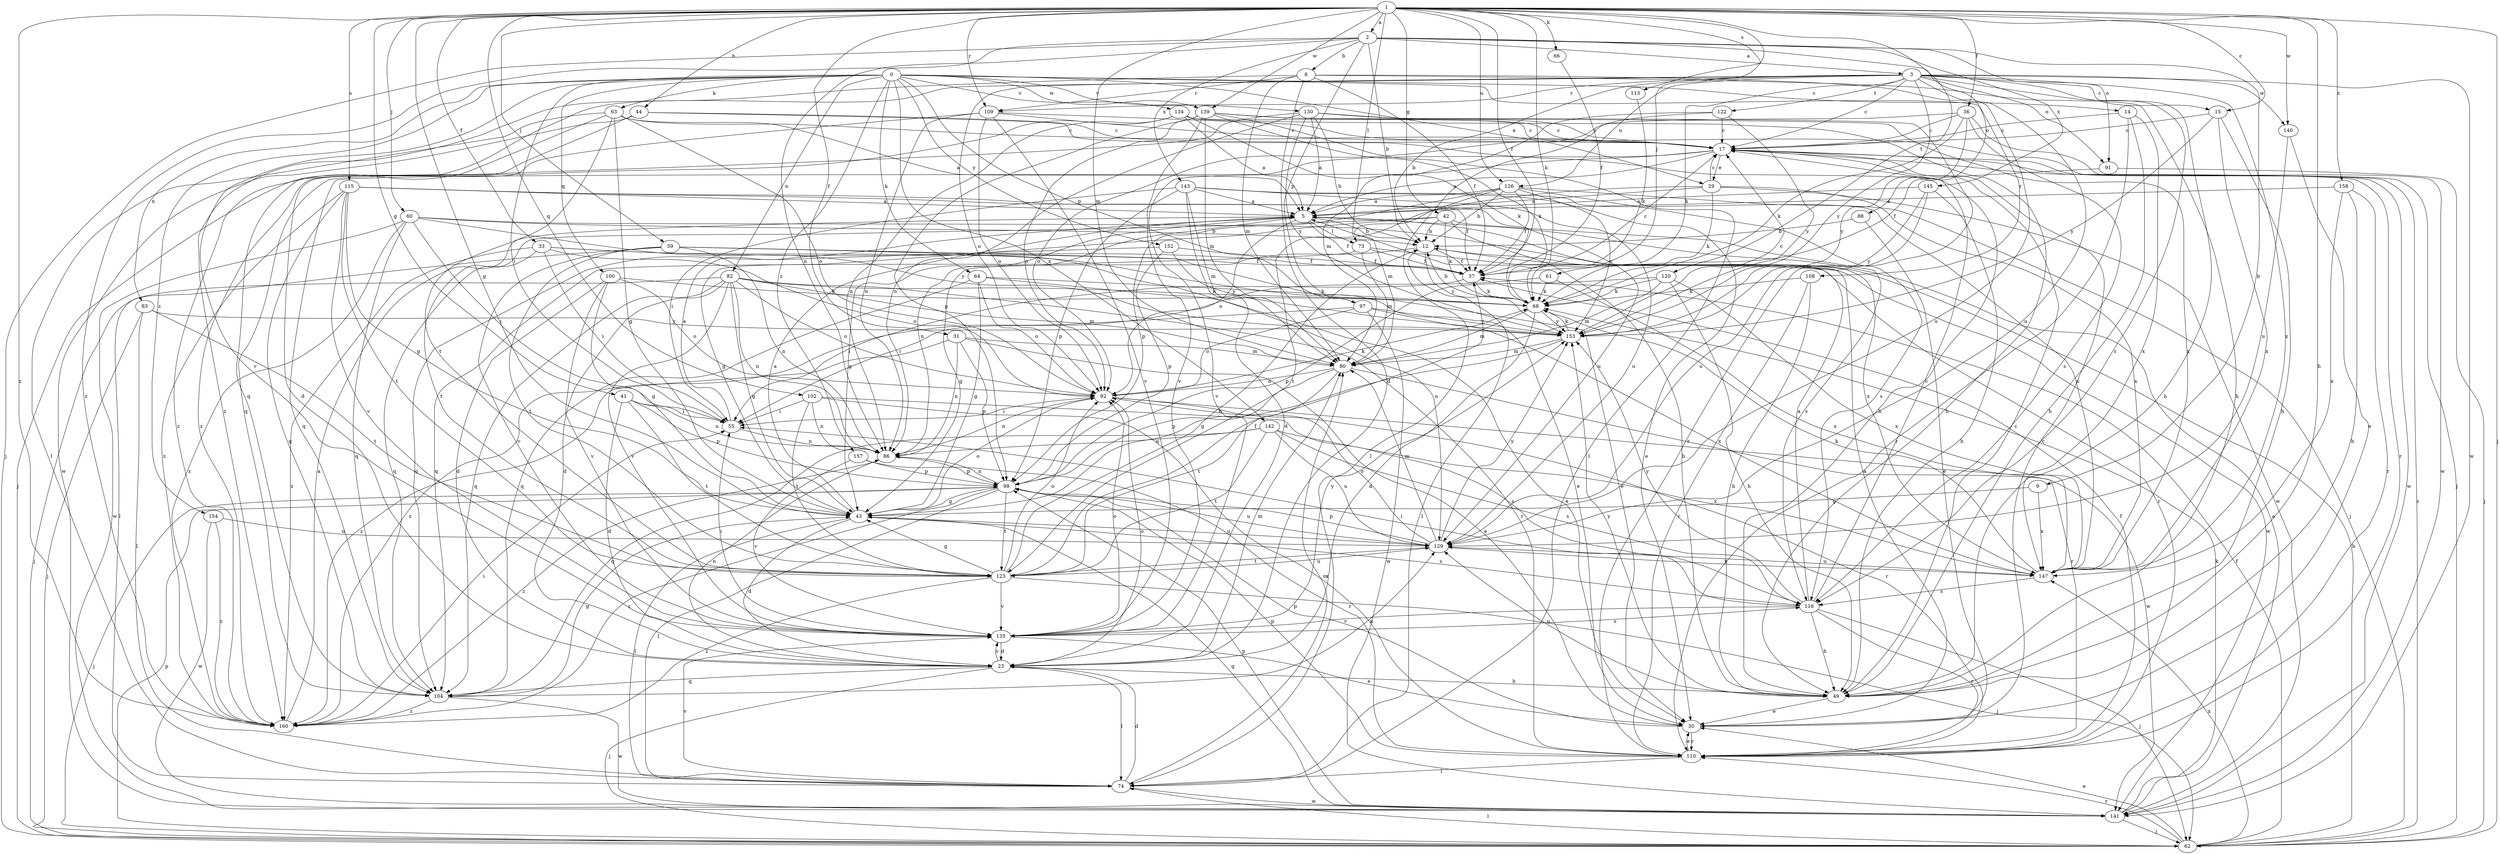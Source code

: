 strict digraph  {
0;
1;
2;
3;
5;
8;
9;
12;
14;
15;
17;
23;
29;
30;
31;
33;
36;
37;
41;
42;
43;
44;
49;
55;
59;
60;
61;
62;
63;
64;
66;
68;
73;
74;
80;
82;
83;
86;
88;
91;
92;
97;
98;
100;
102;
104;
108;
109;
110;
113;
115;
116;
120;
122;
123;
126;
129;
130;
134;
135;
139;
140;
141;
142;
143;
145;
147;
152;
153;
154;
157;
158;
160;
0 -> 14  [label=c];
0 -> 29  [label=e];
0 -> 55  [label=i];
0 -> 63  [label=k];
0 -> 64  [label=k];
0 -> 82  [label=n];
0 -> 83  [label=n];
0 -> 97  [label=p];
0 -> 100  [label=q];
0 -> 108  [label=r];
0 -> 130  [label=v];
0 -> 134  [label=v];
0 -> 135  [label=v];
0 -> 139  [label=w];
0 -> 142  [label=x];
0 -> 152  [label=y];
0 -> 154  [label=z];
0 -> 157  [label=z];
1 -> 2  [label=a];
1 -> 15  [label=c];
1 -> 31  [label=f];
1 -> 33  [label=f];
1 -> 36  [label=f];
1 -> 37  [label=f];
1 -> 41  [label=g];
1 -> 42  [label=g];
1 -> 43  [label=g];
1 -> 44  [label=h];
1 -> 49  [label=h];
1 -> 59  [label=j];
1 -> 60  [label=j];
1 -> 61  [label=j];
1 -> 62  [label=j];
1 -> 66  [label=k];
1 -> 68  [label=k];
1 -> 73  [label=l];
1 -> 80  [label=m];
1 -> 102  [label=q];
1 -> 109  [label=r];
1 -> 113  [label=s];
1 -> 115  [label=s];
1 -> 120  [label=t];
1 -> 126  [label=u];
1 -> 139  [label=w];
1 -> 140  [label=w];
1 -> 158  [label=z];
1 -> 160  [label=z];
2 -> 3  [label=a];
2 -> 8  [label=b];
2 -> 9  [label=b];
2 -> 12  [label=b];
2 -> 62  [label=j];
2 -> 86  [label=n];
2 -> 88  [label=o];
2 -> 91  [label=o];
2 -> 97  [label=p];
2 -> 143  [label=x];
2 -> 145  [label=x];
2 -> 160  [label=z];
3 -> 12  [label=b];
3 -> 15  [label=c];
3 -> 17  [label=c];
3 -> 49  [label=h];
3 -> 68  [label=k];
3 -> 91  [label=o];
3 -> 92  [label=o];
3 -> 104  [label=q];
3 -> 109  [label=r];
3 -> 116  [label=s];
3 -> 122  [label=t];
3 -> 126  [label=u];
3 -> 129  [label=u];
3 -> 140  [label=w];
3 -> 141  [label=w];
3 -> 147  [label=x];
3 -> 153  [label=y];
5 -> 12  [label=b];
5 -> 37  [label=f];
5 -> 43  [label=g];
5 -> 73  [label=l];
5 -> 86  [label=n];
5 -> 92  [label=o];
8 -> 23  [label=d];
8 -> 37  [label=f];
8 -> 49  [label=h];
8 -> 80  [label=m];
8 -> 109  [label=r];
8 -> 129  [label=u];
8 -> 160  [label=z];
9 -> 43  [label=g];
9 -> 147  [label=x];
12 -> 37  [label=f];
12 -> 43  [label=g];
12 -> 74  [label=l];
12 -> 141  [label=w];
12 -> 153  [label=y];
14 -> 17  [label=c];
14 -> 49  [label=h];
14 -> 110  [label=r];
14 -> 147  [label=x];
15 -> 17  [label=c];
15 -> 49  [label=h];
15 -> 147  [label=x];
15 -> 153  [label=y];
17 -> 5  [label=a];
17 -> 29  [label=e];
17 -> 104  [label=q];
17 -> 110  [label=r];
17 -> 135  [label=v];
17 -> 141  [label=w];
23 -> 49  [label=h];
23 -> 62  [label=j];
23 -> 74  [label=l];
23 -> 80  [label=m];
23 -> 86  [label=n];
23 -> 92  [label=o];
23 -> 104  [label=q];
23 -> 135  [label=v];
29 -> 5  [label=a];
29 -> 17  [label=c];
29 -> 68  [label=k];
29 -> 123  [label=t];
29 -> 141  [label=w];
29 -> 147  [label=x];
30 -> 5  [label=a];
30 -> 17  [label=c];
30 -> 98  [label=p];
30 -> 110  [label=r];
31 -> 30  [label=e];
31 -> 80  [label=m];
31 -> 86  [label=n];
31 -> 98  [label=p];
31 -> 160  [label=z];
33 -> 30  [label=e];
33 -> 37  [label=f];
33 -> 55  [label=i];
33 -> 92  [label=o];
33 -> 104  [label=q];
33 -> 160  [label=z];
36 -> 17  [label=c];
36 -> 68  [label=k];
36 -> 92  [label=o];
36 -> 116  [label=s];
36 -> 141  [label=w];
36 -> 153  [label=y];
37 -> 17  [label=c];
37 -> 55  [label=i];
37 -> 68  [label=k];
41 -> 23  [label=d];
41 -> 55  [label=i];
41 -> 86  [label=n];
41 -> 98  [label=p];
41 -> 123  [label=t];
42 -> 12  [label=b];
42 -> 43  [label=g];
42 -> 49  [label=h];
42 -> 68  [label=k];
42 -> 116  [label=s];
42 -> 123  [label=t];
43 -> 5  [label=a];
43 -> 23  [label=d];
43 -> 74  [label=l];
43 -> 92  [label=o];
43 -> 116  [label=s];
43 -> 129  [label=u];
44 -> 17  [label=c];
44 -> 23  [label=d];
44 -> 49  [label=h];
44 -> 141  [label=w];
49 -> 17  [label=c];
49 -> 30  [label=e];
49 -> 129  [label=u];
49 -> 153  [label=y];
55 -> 5  [label=a];
55 -> 86  [label=n];
59 -> 30  [label=e];
59 -> 37  [label=f];
59 -> 74  [label=l];
59 -> 86  [label=n];
59 -> 123  [label=t];
59 -> 129  [label=u];
59 -> 135  [label=v];
60 -> 12  [label=b];
60 -> 55  [label=i];
60 -> 104  [label=q];
60 -> 141  [label=w];
60 -> 147  [label=x];
60 -> 153  [label=y];
60 -> 160  [label=z];
61 -> 55  [label=i];
61 -> 68  [label=k];
61 -> 147  [label=x];
62 -> 12  [label=b];
62 -> 17  [label=c];
62 -> 30  [label=e];
62 -> 37  [label=f];
62 -> 74  [label=l];
62 -> 98  [label=p];
62 -> 110  [label=r];
62 -> 147  [label=x];
63 -> 5  [label=a];
63 -> 17  [label=c];
63 -> 43  [label=g];
63 -> 74  [label=l];
63 -> 92  [label=o];
63 -> 123  [label=t];
63 -> 160  [label=z];
64 -> 30  [label=e];
64 -> 43  [label=g];
64 -> 68  [label=k];
64 -> 92  [label=o];
64 -> 104  [label=q];
66 -> 37  [label=f];
68 -> 12  [label=b];
68 -> 23  [label=d];
68 -> 80  [label=m];
68 -> 153  [label=y];
73 -> 37  [label=f];
73 -> 80  [label=m];
73 -> 104  [label=q];
73 -> 110  [label=r];
74 -> 23  [label=d];
74 -> 80  [label=m];
74 -> 135  [label=v];
74 -> 141  [label=w];
80 -> 92  [label=o];
80 -> 98  [label=p];
80 -> 110  [label=r];
80 -> 123  [label=t];
82 -> 23  [label=d];
82 -> 43  [label=g];
82 -> 62  [label=j];
82 -> 68  [label=k];
82 -> 80  [label=m];
82 -> 86  [label=n];
82 -> 92  [label=o];
82 -> 104  [label=q];
82 -> 110  [label=r];
82 -> 135  [label=v];
83 -> 62  [label=j];
83 -> 74  [label=l];
83 -> 123  [label=t];
83 -> 153  [label=y];
86 -> 98  [label=p];
86 -> 160  [label=z];
88 -> 12  [label=b];
88 -> 30  [label=e];
91 -> 37  [label=f];
91 -> 62  [label=j];
92 -> 55  [label=i];
92 -> 68  [label=k];
92 -> 86  [label=n];
92 -> 110  [label=r];
92 -> 141  [label=w];
97 -> 92  [label=o];
97 -> 141  [label=w];
97 -> 147  [label=x];
97 -> 153  [label=y];
97 -> 160  [label=z];
98 -> 43  [label=g];
98 -> 62  [label=j];
98 -> 74  [label=l];
98 -> 86  [label=n];
98 -> 123  [label=t];
98 -> 129  [label=u];
98 -> 160  [label=z];
100 -> 23  [label=d];
100 -> 43  [label=g];
100 -> 68  [label=k];
100 -> 92  [label=o];
100 -> 135  [label=v];
102 -> 55  [label=i];
102 -> 86  [label=n];
102 -> 110  [label=r];
102 -> 116  [label=s];
102 -> 123  [label=t];
104 -> 43  [label=g];
104 -> 129  [label=u];
104 -> 141  [label=w];
104 -> 160  [label=z];
108 -> 49  [label=h];
108 -> 68  [label=k];
108 -> 110  [label=r];
109 -> 17  [label=c];
109 -> 62  [label=j];
109 -> 86  [label=n];
109 -> 92  [label=o];
109 -> 135  [label=v];
109 -> 160  [label=z];
110 -> 30  [label=e];
110 -> 37  [label=f];
110 -> 74  [label=l];
110 -> 98  [label=p];
113 -> 68  [label=k];
115 -> 5  [label=a];
115 -> 37  [label=f];
115 -> 43  [label=g];
115 -> 104  [label=q];
115 -> 123  [label=t];
115 -> 129  [label=u];
115 -> 135  [label=v];
115 -> 160  [label=z];
116 -> 5  [label=a];
116 -> 17  [label=c];
116 -> 49  [label=h];
116 -> 55  [label=i];
116 -> 62  [label=j];
116 -> 110  [label=r];
116 -> 135  [label=v];
116 -> 153  [label=y];
120 -> 49  [label=h];
120 -> 68  [label=k];
120 -> 80  [label=m];
120 -> 98  [label=p];
120 -> 147  [label=x];
122 -> 17  [label=c];
122 -> 74  [label=l];
122 -> 80  [label=m];
122 -> 153  [label=y];
123 -> 12  [label=b];
123 -> 37  [label=f];
123 -> 43  [label=g];
123 -> 62  [label=j];
123 -> 92  [label=o];
123 -> 129  [label=u];
123 -> 135  [label=v];
123 -> 160  [label=z];
126 -> 5  [label=a];
126 -> 12  [label=b];
126 -> 37  [label=f];
126 -> 62  [label=j];
126 -> 80  [label=m];
126 -> 98  [label=p];
126 -> 116  [label=s];
126 -> 153  [label=y];
129 -> 80  [label=m];
129 -> 92  [label=o];
129 -> 98  [label=p];
129 -> 123  [label=t];
129 -> 147  [label=x];
129 -> 153  [label=y];
130 -> 5  [label=a];
130 -> 12  [label=b];
130 -> 17  [label=c];
130 -> 62  [label=j];
130 -> 86  [label=n];
130 -> 110  [label=r];
130 -> 153  [label=y];
134 -> 5  [label=a];
134 -> 17  [label=c];
134 -> 49  [label=h];
134 -> 68  [label=k];
134 -> 86  [label=n];
134 -> 104  [label=q];
135 -> 23  [label=d];
135 -> 30  [label=e];
135 -> 55  [label=i];
135 -> 92  [label=o];
135 -> 116  [label=s];
135 -> 153  [label=y];
139 -> 17  [label=c];
139 -> 68  [label=k];
139 -> 74  [label=l];
139 -> 80  [label=m];
139 -> 92  [label=o];
139 -> 98  [label=p];
139 -> 135  [label=v];
139 -> 147  [label=x];
140 -> 30  [label=e];
140 -> 129  [label=u];
141 -> 5  [label=a];
141 -> 43  [label=g];
141 -> 62  [label=j];
141 -> 68  [label=k];
141 -> 98  [label=p];
142 -> 86  [label=n];
142 -> 104  [label=q];
142 -> 116  [label=s];
142 -> 123  [label=t];
142 -> 129  [label=u];
142 -> 147  [label=x];
143 -> 5  [label=a];
143 -> 23  [label=d];
143 -> 30  [label=e];
143 -> 55  [label=i];
143 -> 80  [label=m];
143 -> 98  [label=p];
143 -> 129  [label=u];
143 -> 147  [label=x];
145 -> 5  [label=a];
145 -> 49  [label=h];
145 -> 129  [label=u];
145 -> 153  [label=y];
147 -> 68  [label=k];
147 -> 116  [label=s];
147 -> 129  [label=u];
152 -> 37  [label=f];
152 -> 98  [label=p];
152 -> 104  [label=q];
152 -> 153  [label=y];
153 -> 17  [label=c];
153 -> 43  [label=g];
153 -> 68  [label=k];
153 -> 80  [label=m];
154 -> 129  [label=u];
154 -> 141  [label=w];
154 -> 160  [label=z];
157 -> 98  [label=p];
157 -> 110  [label=r];
157 -> 135  [label=v];
158 -> 5  [label=a];
158 -> 49  [label=h];
158 -> 110  [label=r];
158 -> 147  [label=x];
160 -> 5  [label=a];
160 -> 55  [label=i];
}
